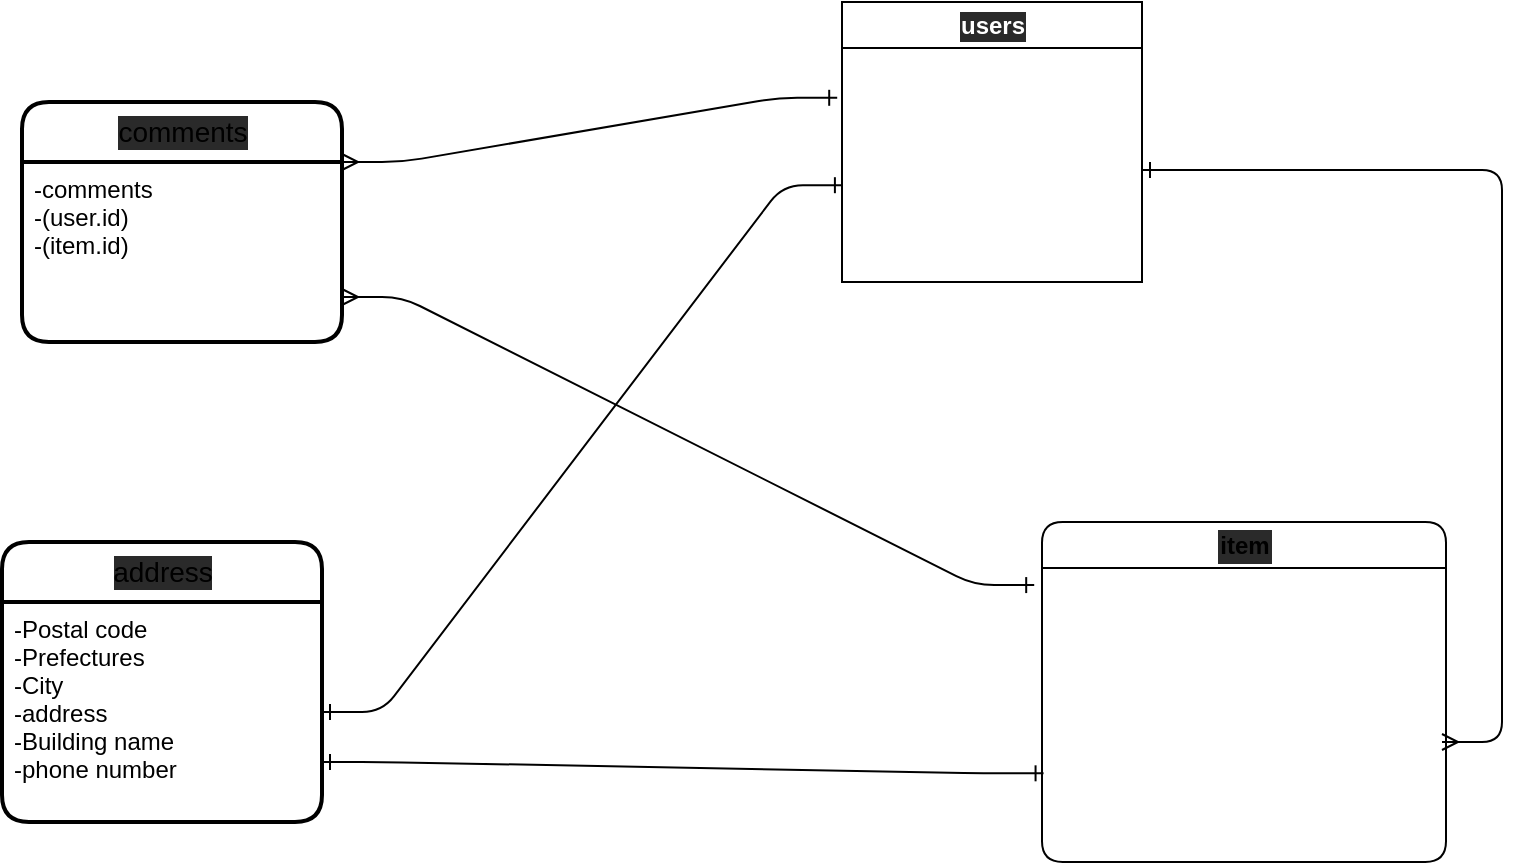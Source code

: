<mxfile version="13.1.3">
    <diagram id="6hGFLwfOUW9BJ-s0fimq" name="Page-1">
        <mxGraphModel dx="420" dy="1969" grid="1" gridSize="10" guides="1" tooltips="1" connect="1" arrows="1" fold="1" page="1" pageScale="1" pageWidth="827" pageHeight="1169" background="none" math="0" shadow="0">
            <root>
                <mxCell id="0"/>
                <mxCell id="1" parent="0"/>
                <mxCell id="4" value="item" style="swimlane;rounded=1;shadow=0;glass=0;comic=0;align=center;labelBackgroundColor=#2A2A2A;labelBorderColor=#2A2A2A;html=1;" parent="1" vertex="1">
                    <mxGeometry x="540" y="-410" width="202" height="170" as="geometry"/>
                </mxCell>
                <mxCell id="5" value="-Exhibition image&lt;br&gt;-Product name&lt;br&gt;-Product description&lt;br&gt;-Category&lt;br&gt;-Product status&lt;br&gt;&lt;span&gt;-Shipping fee burden&lt;br&gt;&lt;/span&gt;-Shipping region&lt;br&gt;-Days until shipping&lt;br&gt;-price" style="text;html=1;align=left;verticalAlign=middle;resizable=0;points=[];autosize=1;fontColor=#FFFFFF;" parent="4" vertex="1">
                    <mxGeometry y="24" width="130" height="130" as="geometry"/>
                </mxCell>
                <mxCell id="13" value="users" style="swimlane;labelBackgroundColor=#2A2A2A;fontColor=#FFFFFF;align=center;html=1;" vertex="1" parent="1">
                    <mxGeometry x="440" y="-670" width="150" height="140" as="geometry"/>
                </mxCell>
                <mxCell id="14" value="-nickname&lt;br&gt;-emeil&lt;br&gt;-password&lt;br&gt;-Password (confirmation)&lt;br&gt;-Name (full-width)&lt;br&gt;-Name kana (full-width)&lt;br&gt;-Birthday" style="text;html=1;align=left;verticalAlign=middle;resizable=0;points=[];autosize=1;fontColor=#FFFFFF;" vertex="1" parent="13">
                    <mxGeometry y="34" width="150" height="100" as="geometry"/>
                </mxCell>
                <mxCell id="20" value="" style="edgeStyle=entityRelationEdgeStyle;fontSize=12;html=1;endArrow=ERone;endFill=0;startArrow=ERmany;startFill=0;" edge="1" parent="1" target="14">
                    <mxGeometry width="100" height="100" relative="1" as="geometry">
                        <mxPoint x="740" y="-300" as="sourcePoint"/>
                        <mxPoint x="481" y="-505" as="targetPoint"/>
                    </mxGeometry>
                </mxCell>
                <mxCell id="35" value="" style="edgeStyle=entityRelationEdgeStyle;fontSize=12;html=1;endArrow=ERone;endFill=1;startArrow=ERone;startFill=0;entryX=0.003;entryY=0.576;entryDx=0;entryDy=0;entryPerimeter=0;" edge="1" parent="1" source="29" target="14">
                    <mxGeometry width="100" height="100" relative="1" as="geometry">
                        <mxPoint x="230" y="-420" as="sourcePoint"/>
                        <mxPoint x="330" y="-520" as="targetPoint"/>
                    </mxGeometry>
                </mxCell>
                <mxCell id="41" value="" style="edgeStyle=entityRelationEdgeStyle;fontSize=12;html=1;endArrow=ERone;endFill=1;startArrow=ERmany;startFill=0;entryX=-0.016;entryY=0.139;entryDx=0;entryDy=0;exitX=1;exitY=0.25;exitDx=0;exitDy=0;entryPerimeter=0;" edge="1" parent="1" source="36" target="14">
                    <mxGeometry width="100" height="100" relative="1" as="geometry">
                        <mxPoint x="621.176" y="-740" as="sourcePoint"/>
                        <mxPoint x="410" y="-430" as="targetPoint"/>
                    </mxGeometry>
                </mxCell>
                <mxCell id="42" value="" style="edgeStyle=entityRelationEdgeStyle;fontSize=12;html=1;endArrow=ERone;exitX=1;exitY=0.75;exitDx=0;exitDy=0;endFill=0;startArrow=ERmany;startFill=0;entryX=-0.03;entryY=0.058;entryDx=0;entryDy=0;entryPerimeter=0;" edge="1" parent="1" source="37" target="5">
                    <mxGeometry width="100" height="100" relative="1" as="geometry">
                        <mxPoint x="440" y="-170" as="sourcePoint"/>
                        <mxPoint x="540" y="-270" as="targetPoint"/>
                    </mxGeometry>
                </mxCell>
                <mxCell id="43" value="" style="edgeStyle=entityRelationEdgeStyle;fontSize=12;html=1;endArrow=ERone;endFill=1;startArrow=ERone;startFill=0;entryX=0.006;entryY=0.782;entryDx=0;entryDy=0;entryPerimeter=0;" edge="1" parent="1" target="5">
                    <mxGeometry width="100" height="100" relative="1" as="geometry">
                        <mxPoint x="180" y="-290" as="sourcePoint"/>
                        <mxPoint x="450" y="-284" as="targetPoint"/>
                    </mxGeometry>
                </mxCell>
                <mxCell id="36" value="comments" style="swimlane;childLayout=stackLayout;horizontal=1;startSize=30;horizontalStack=0;rounded=1;fontSize=14;fontStyle=0;strokeWidth=2;resizeParent=0;resizeLast=1;shadow=0;dashed=0;align=center;labelBackgroundColor=#2A2A2A;html=1;direction=east;" vertex="1" parent="1">
                    <mxGeometry x="30" y="-620" width="160" height="120" as="geometry"/>
                </mxCell>
                <mxCell id="37" value="-comments&#10;-(user.id)&#10;-(item.id)" style="align=left;strokeColor=none;fillColor=none;spacingLeft=4;fontSize=12;verticalAlign=top;resizable=0;rotatable=0;part=1;" vertex="1" parent="36">
                    <mxGeometry y="30" width="160" height="90" as="geometry"/>
                </mxCell>
                <mxCell id="28" value="address" style="swimlane;childLayout=stackLayout;horizontal=1;startSize=30;horizontalStack=0;rounded=1;fontSize=14;fontStyle=0;strokeWidth=2;resizeParent=0;resizeLast=1;shadow=0;dashed=0;align=center;labelBackgroundColor=#2A2A2A;html=1;" vertex="1" parent="1">
                    <mxGeometry x="20" y="-400" width="160" height="140" as="geometry"/>
                </mxCell>
                <mxCell id="29" value="-Postal code&#10;-Prefectures&#10;-City&#10;-address&#10;-Building name&#10;-phone number" style="align=left;strokeColor=none;fillColor=none;spacingLeft=4;fontSize=12;verticalAlign=top;resizable=0;rotatable=0;part=1;" vertex="1" parent="28">
                    <mxGeometry y="30" width="160" height="110" as="geometry"/>
                </mxCell>
            </root>
        </mxGraphModel>
    </diagram>
</mxfile>